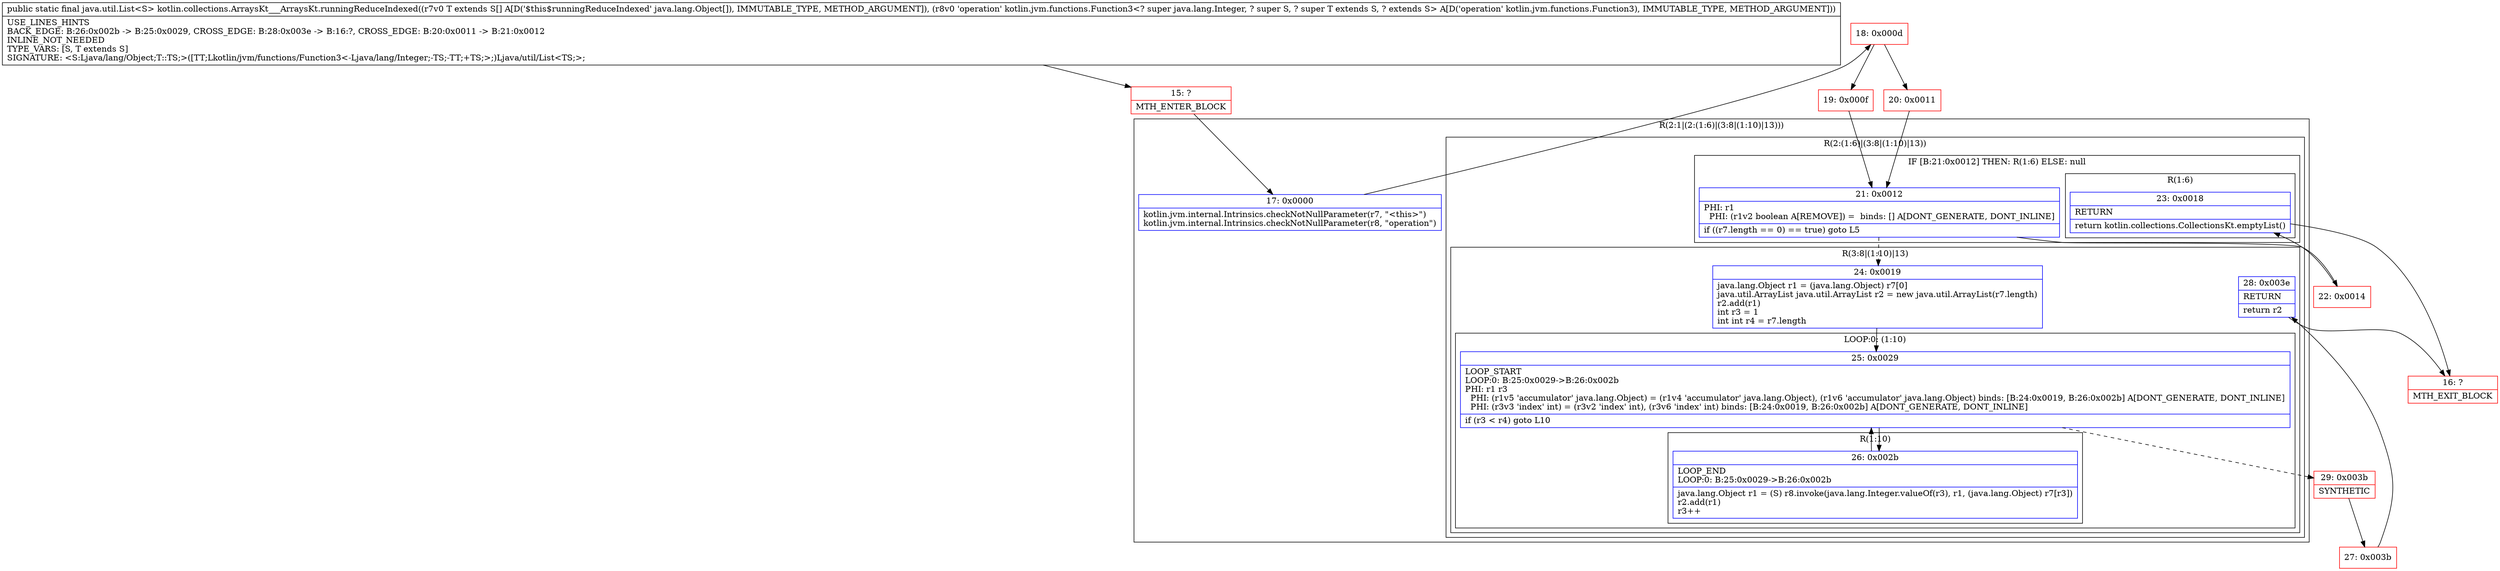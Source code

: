 digraph "CFG forkotlin.collections.ArraysKt___ArraysKt.runningReduceIndexed([Ljava\/lang\/Object;Lkotlin\/jvm\/functions\/Function3;)Ljava\/util\/List;" {
subgraph cluster_Region_868720910 {
label = "R(2:1|(2:(1:6)|(3:8|(1:10)|13)))";
node [shape=record,color=blue];
Node_17 [shape=record,label="{17\:\ 0x0000|kotlin.jvm.internal.Intrinsics.checkNotNullParameter(r7, \"\<this\>\")\lkotlin.jvm.internal.Intrinsics.checkNotNullParameter(r8, \"operation\")\l}"];
subgraph cluster_Region_1933162324 {
label = "R(2:(1:6)|(3:8|(1:10)|13))";
node [shape=record,color=blue];
subgraph cluster_IfRegion_1436009600 {
label = "IF [B:21:0x0012] THEN: R(1:6) ELSE: null";
node [shape=record,color=blue];
Node_21 [shape=record,label="{21\:\ 0x0012|PHI: r1 \l  PHI: (r1v2 boolean A[REMOVE]) =  binds: [] A[DONT_GENERATE, DONT_INLINE]\l|if ((r7.length == 0) == true) goto L5\l}"];
subgraph cluster_Region_1455109756 {
label = "R(1:6)";
node [shape=record,color=blue];
Node_23 [shape=record,label="{23\:\ 0x0018|RETURN\l|return kotlin.collections.CollectionsKt.emptyList()\l}"];
}
}
subgraph cluster_Region_686720907 {
label = "R(3:8|(1:10)|13)";
node [shape=record,color=blue];
Node_24 [shape=record,label="{24\:\ 0x0019|java.lang.Object r1 = (java.lang.Object) r7[0]\ljava.util.ArrayList java.util.ArrayList r2 = new java.util.ArrayList(r7.length)\lr2.add(r1)\lint r3 = 1\lint int r4 = r7.length\l}"];
subgraph cluster_LoopRegion_1792910140 {
label = "LOOP:0: (1:10)";
node [shape=record,color=blue];
Node_25 [shape=record,label="{25\:\ 0x0029|LOOP_START\lLOOP:0: B:25:0x0029\-\>B:26:0x002b\lPHI: r1 r3 \l  PHI: (r1v5 'accumulator' java.lang.Object) = (r1v4 'accumulator' java.lang.Object), (r1v6 'accumulator' java.lang.Object) binds: [B:24:0x0019, B:26:0x002b] A[DONT_GENERATE, DONT_INLINE]\l  PHI: (r3v3 'index' int) = (r3v2 'index' int), (r3v6 'index' int) binds: [B:24:0x0019, B:26:0x002b] A[DONT_GENERATE, DONT_INLINE]\l|if (r3 \< r4) goto L10\l}"];
subgraph cluster_Region_1806169818 {
label = "R(1:10)";
node [shape=record,color=blue];
Node_26 [shape=record,label="{26\:\ 0x002b|LOOP_END\lLOOP:0: B:25:0x0029\-\>B:26:0x002b\l|java.lang.Object r1 = (S) r8.invoke(java.lang.Integer.valueOf(r3), r1, (java.lang.Object) r7[r3])\lr2.add(r1)\lr3++\l}"];
}
}
Node_28 [shape=record,label="{28\:\ 0x003e|RETURN\l|return r2\l}"];
}
}
}
Node_15 [shape=record,color=red,label="{15\:\ ?|MTH_ENTER_BLOCK\l}"];
Node_18 [shape=record,color=red,label="{18\:\ 0x000d}"];
Node_19 [shape=record,color=red,label="{19\:\ 0x000f}"];
Node_22 [shape=record,color=red,label="{22\:\ 0x0014}"];
Node_16 [shape=record,color=red,label="{16\:\ ?|MTH_EXIT_BLOCK\l}"];
Node_29 [shape=record,color=red,label="{29\:\ 0x003b|SYNTHETIC\l}"];
Node_27 [shape=record,color=red,label="{27\:\ 0x003b}"];
Node_20 [shape=record,color=red,label="{20\:\ 0x0011}"];
MethodNode[shape=record,label="{public static final java.util.List\<S\> kotlin.collections.ArraysKt___ArraysKt.runningReduceIndexed((r7v0 T extends S[] A[D('$this$runningReduceIndexed' java.lang.Object[]), IMMUTABLE_TYPE, METHOD_ARGUMENT]), (r8v0 'operation' kotlin.jvm.functions.Function3\<? super java.lang.Integer, ? super S, ? super T extends S, ? extends S\> A[D('operation' kotlin.jvm.functions.Function3), IMMUTABLE_TYPE, METHOD_ARGUMENT]))  | USE_LINES_HINTS\lBACK_EDGE: B:26:0x002b \-\> B:25:0x0029, CROSS_EDGE: B:28:0x003e \-\> B:16:?, CROSS_EDGE: B:20:0x0011 \-\> B:21:0x0012\lINLINE_NOT_NEEDED\lTYPE_VARS: [S, T extends S]\lSIGNATURE: \<S:Ljava\/lang\/Object;T::TS;\>([TT;Lkotlin\/jvm\/functions\/Function3\<\-Ljava\/lang\/Integer;\-TS;\-TT;+TS;\>;)Ljava\/util\/List\<TS;\>;\l}"];
MethodNode -> Node_15;Node_17 -> Node_18;
Node_21 -> Node_22;
Node_21 -> Node_24[style=dashed];
Node_23 -> Node_16;
Node_24 -> Node_25;
Node_25 -> Node_26;
Node_25 -> Node_29[style=dashed];
Node_26 -> Node_25;
Node_28 -> Node_16;
Node_15 -> Node_17;
Node_18 -> Node_19;
Node_18 -> Node_20;
Node_19 -> Node_21;
Node_22 -> Node_23;
Node_29 -> Node_27;
Node_27 -> Node_28;
Node_20 -> Node_21;
}

